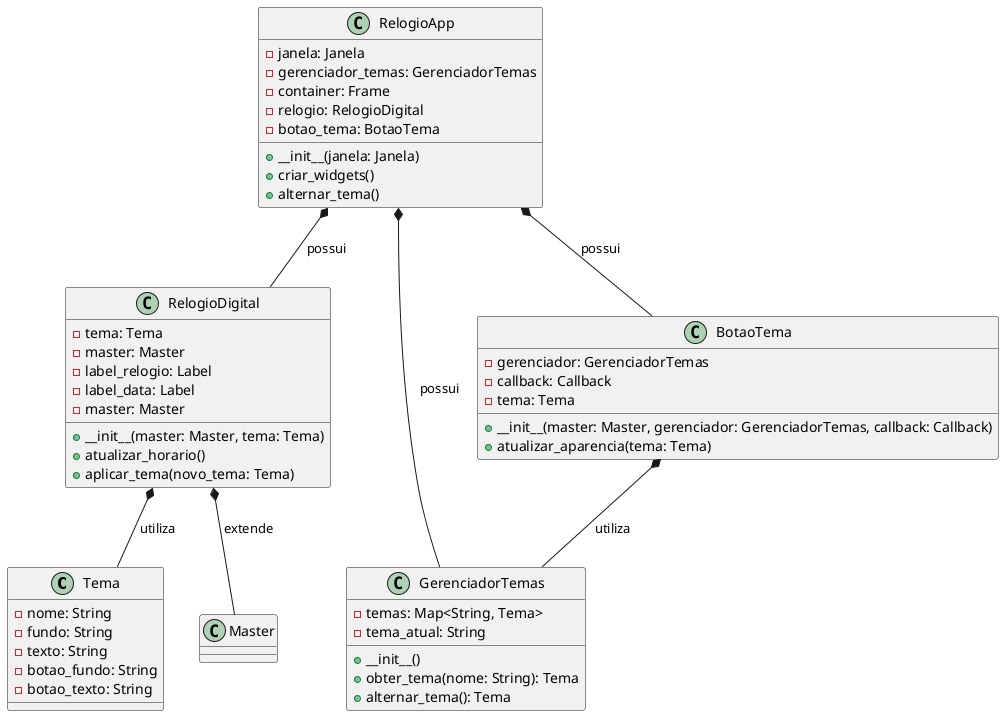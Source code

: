 @startuml
class Tema {
    - nome: String
    - fundo: String
    - texto: String
    - botao_fundo: String
    - botao_texto: String
}

class RelogioDigital {
    - tema: Tema
    - master: Master
    - label_relogio: Label
    - label_data: Label
    - master: Master

    + __init__(master: Master, tema: Tema)
    + atualizar_horario()
    + aplicar_tema(novo_tema: Tema)
}

class GerenciadorTemas {
    - temas: Map<String, Tema>
    - tema_atual: String

    + __init__()
    + obter_tema(nome: String): Tema
    + alternar_tema(): Tema
}

class BotaoTema {
    - gerenciador: GerenciadorTemas
    - callback: Callback
    - tema: Tema

    + __init__(master: Master, gerenciador: GerenciadorTemas, callback: Callback)
    + atualizar_aparencia(tema: Tema)
}

class RelogioApp {
    - janela: Janela
    - gerenciador_temas: GerenciadorTemas
    - container: Frame
    - relogio: RelogioDigital
    - botao_tema: BotaoTema

    + __init__(janela: Janela)
    + criar_widgets()
    + alternar_tema()
}

RelogioDigital *-- Tema : utiliza
RelogioDigital *-- Master : extende
BotaoTema *-- GerenciadorTemas : utiliza
RelogioApp *-- GerenciadorTemas : possui
RelogioApp *-- RelogioDigital : possui
RelogioApp *-- BotaoTema : possui
@enduml